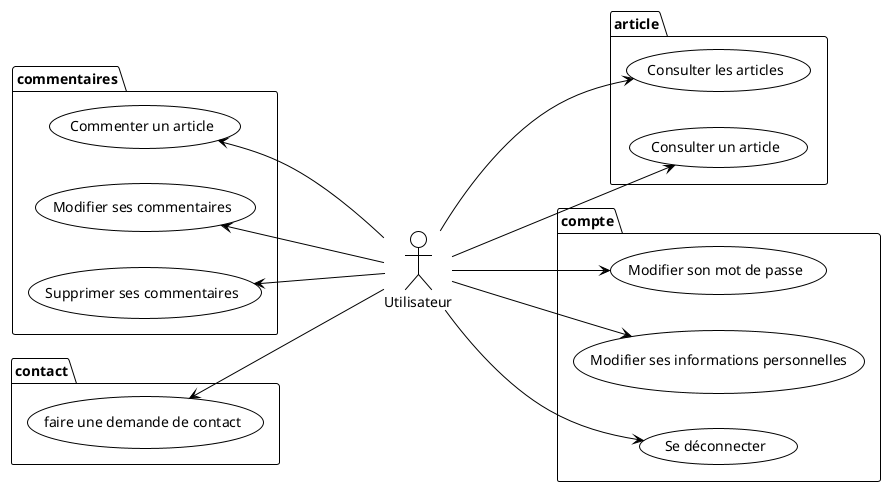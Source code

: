 @startuml

!theme plain
left to right direction

:Utilisateur:

package article {
Utilisateur ---> (Consulter les articles)
Utilisateur ---> (Consulter un article)
}

package commentaires {
(Commenter un article) <--- Utilisateur
(Modifier ses commentaires) <--- Utilisateur
(Supprimer ses commentaires) <--- Utilisateur
}

package compte {
Utilisateur ---> (Modifier son mot de passe)
Utilisateur ---> (Modifier ses informations personnelles)
Utilisateur ---> (Se déconnecter)
}

package contact {
(faire une demande de contact) <--- Utilisateur
}


@enduml